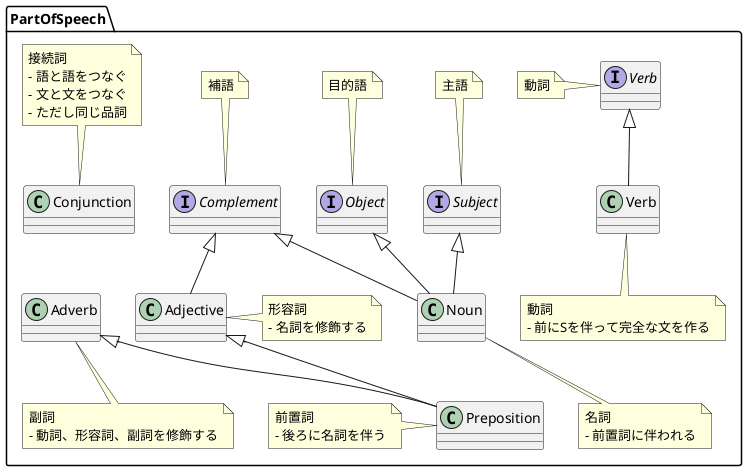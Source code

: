 @startuml Structure of English

package "PartOfSpeech" {
    interface Subject
    note top : 主語

    interface "Verb" as IVerb
    note left : 動詞

    interface Object
    note top : 目的語

    interface Complement
    note top : 補語

    class Noun {
    }
    note bottom : 名詞\n- 前置詞に伴われる

    Subject <|-- Noun
    Object <|-- Noun
    Complement <|-- Noun

    class Verb {

    }
    note bottom : 動詞\n- 前にSを伴って完全な文を作る
    IVerb <|-- Verb

    class Adjective {

    }
    note right : 形容詞\n- 名詞を修飾する
    Complement <|-- Adjective

    class Adverb {

    }
    note bottom : 副詞\n- 動詞、形容詞、副詞を修飾する

    class Preposition {

    }
    note left : 前置詞\n- 後ろに名詞を伴う
    Adjective <|-- Preposition
    Adverb <|-- Preposition

    class Conjunction {

    }
    note top : 接続詞\n- 語と語をつなぐ\n- 文と文をつなぐ\n- ただし同じ品詞
}

@enduml